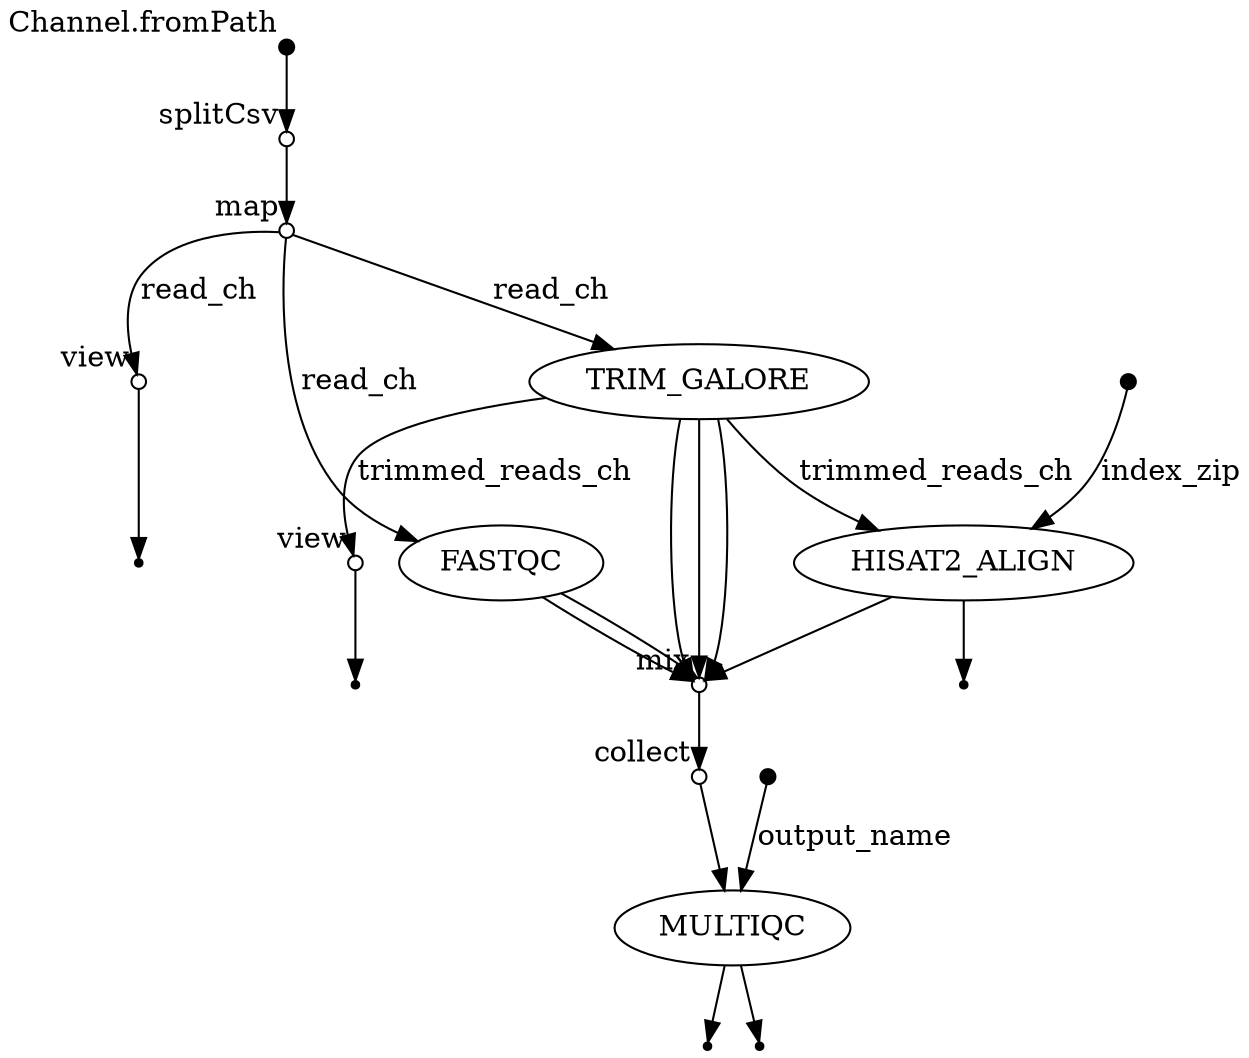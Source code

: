 digraph "pipeline_dag" {
v0 [shape=point,label="",fixedsize=true,width=0.1,xlabel="Channel.fromPath"];
v1 [shape=circle,label="",fixedsize=true,width=0.1,xlabel="splitCsv"];
v0 -> v1;

v1 [shape=circle,label="",fixedsize=true,width=0.1,xlabel="splitCsv"];
v2 [shape=circle,label="",fixedsize=true,width=0.1,xlabel="map"];
v1 -> v2;

v2 [shape=circle,label="",fixedsize=true,width=0.1,xlabel="map"];
v3 [shape=circle,label="",fixedsize=true,width=0.1,xlabel="view"];
v2 -> v3 [label="read_ch"];

v3 [shape=circle,label="",fixedsize=true,width=0.1,xlabel="view"];
v4 [shape=point];
v3 -> v4;

v2 [shape=circle,label="",fixedsize=true,width=0.1,xlabel="map"];
v5 [label="FASTQC"];
v2 -> v5 [label="read_ch"];

v5 [label="FASTQC"];
v12 [shape=circle,label="",fixedsize=true,width=0.1,xlabel="mix"];
v5 -> v12;

v5 [label="FASTQC"];
v12 [shape=circle,label="",fixedsize=true,width=0.1,xlabel="mix"];
v5 -> v12;

v2 [shape=circle,label="",fixedsize=true,width=0.1,xlabel="map"];
v6 [label="TRIM_GALORE"];
v2 -> v6 [label="read_ch"];

v6 [label="TRIM_GALORE"];
v7 [shape=circle,label="",fixedsize=true,width=0.1,xlabel="view"];
v6 -> v7 [label="trimmed_reads_ch"];

v6 [label="TRIM_GALORE"];
v12 [shape=circle,label="",fixedsize=true,width=0.1,xlabel="mix"];
v6 -> v12;

v6 [label="TRIM_GALORE"];
v12 [shape=circle,label="",fixedsize=true,width=0.1,xlabel="mix"];
v6 -> v12;

v6 [label="TRIM_GALORE"];
v12 [shape=circle,label="",fixedsize=true,width=0.1,xlabel="mix"];
v6 -> v12;

v7 [shape=circle,label="",fixedsize=true,width=0.1,xlabel="view"];
v8 [shape=point];
v7 -> v8;

v6 [label="TRIM_GALORE"];
v10 [label="HISAT2_ALIGN"];
v6 -> v10 [label="trimmed_reads_ch"];

v9 [shape=point,label="",fixedsize=true,width=0.1];
v10 [label="HISAT2_ALIGN"];
v9 -> v10 [label="index_zip"];

v10 [label="HISAT2_ALIGN"];
v11 [shape=point];
v10 -> v11;

v10 [label="HISAT2_ALIGN"];
v12 [shape=circle,label="",fixedsize=true,width=0.1,xlabel="mix"];
v10 -> v12;

v12 [shape=circle,label="",fixedsize=true,width=0.1,xlabel="mix"];
v13 [shape=circle,label="",fixedsize=true,width=0.1,xlabel="collect"];
v12 -> v13;

v13 [shape=circle,label="",fixedsize=true,width=0.1,xlabel="collect"];
v15 [label="MULTIQC"];
v13 -> v15;

v14 [shape=point,label="",fixedsize=true,width=0.1];
v15 [label="MULTIQC"];
v14 -> v15 [label="output_name"];

v15 [label="MULTIQC"];
v17 [shape=point];
v15 -> v17;

v15 [label="MULTIQC"];
v16 [shape=point];
v15 -> v16;

}
